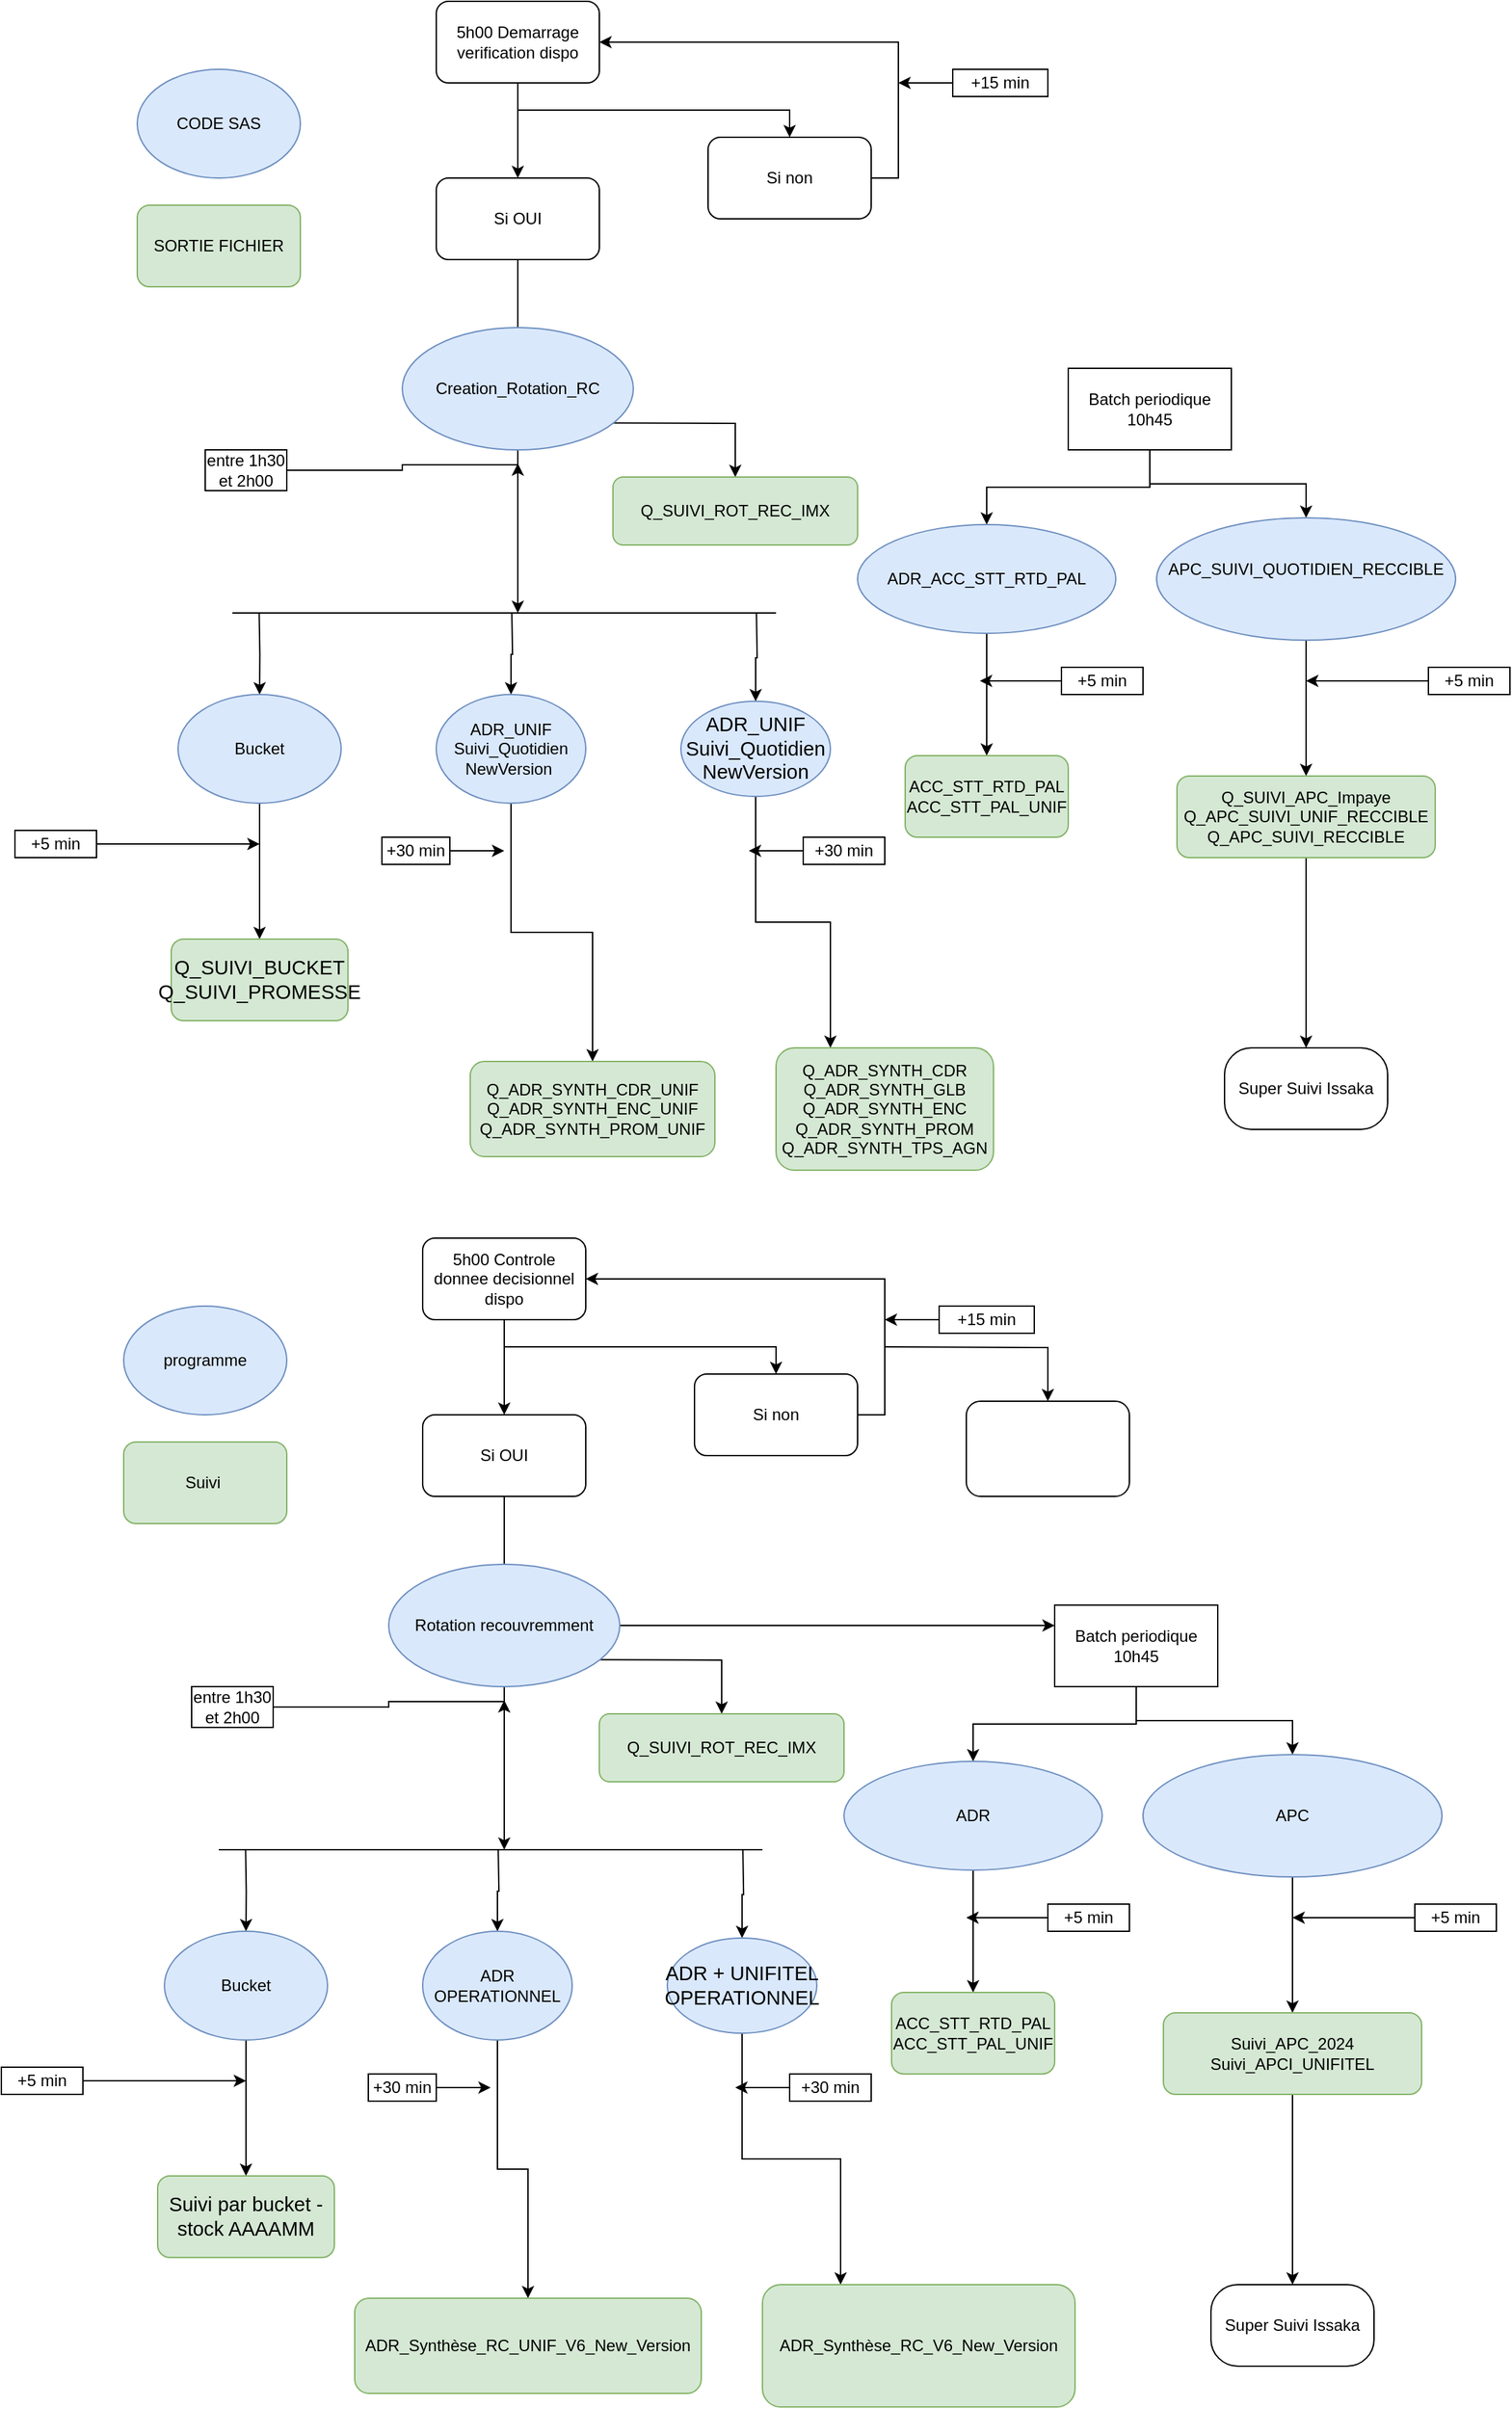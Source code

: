 <mxfile version="24.7.6">
  <diagram name="Page-1" id="-a0-zAkRaLJkd7rUqVzm">
    <mxGraphModel dx="1395" dy="2015" grid="1" gridSize="10" guides="1" tooltips="1" connect="1" arrows="1" fold="1" page="1" pageScale="1" pageWidth="1527" pageHeight="1169" math="0" shadow="0">
      <root>
        <mxCell id="0" />
        <mxCell id="1" parent="0" />
        <mxCell id="X-31tRASMu3qVLpS4dHG-3" value="" style="edgeStyle=orthogonalEdgeStyle;rounded=0;orthogonalLoop=1;jettySize=auto;html=1;" parent="1" source="X-31tRASMu3qVLpS4dHG-1" target="X-31tRASMu3qVLpS4dHG-2" edge="1">
          <mxGeometry relative="1" as="geometry" />
        </mxCell>
        <mxCell id="X-31tRASMu3qVLpS4dHG-1" value="5h00 Demarrage verification dispo" style="rounded=1;whiteSpace=wrap;html=1;" parent="1" vertex="1">
          <mxGeometry x="420" y="-310" width="120" height="60" as="geometry" />
        </mxCell>
        <mxCell id="X-31tRASMu3qVLpS4dHG-5" value="" style="edgeStyle=orthogonalEdgeStyle;rounded=0;orthogonalLoop=1;jettySize=auto;html=1;" parent="1" source="X-31tRASMu3qVLpS4dHG-2" edge="1">
          <mxGeometry relative="1" as="geometry">
            <mxPoint x="480" y="-60" as="targetPoint" />
          </mxGeometry>
        </mxCell>
        <mxCell id="X-31tRASMu3qVLpS4dHG-2" value="Si OUI" style="whiteSpace=wrap;html=1;rounded=1;" parent="1" vertex="1">
          <mxGeometry x="420" y="-180" width="120" height="60" as="geometry" />
        </mxCell>
        <mxCell id="X-31tRASMu3qVLpS4dHG-12" value="" style="edgeStyle=orthogonalEdgeStyle;rounded=0;orthogonalLoop=1;jettySize=auto;html=1;" parent="1" target="X-31tRASMu3qVLpS4dHG-11" edge="1">
          <mxGeometry relative="1" as="geometry">
            <mxPoint x="480" as="sourcePoint" />
          </mxGeometry>
        </mxCell>
        <mxCell id="X-31tRASMu3qVLpS4dHG-7" style="edgeStyle=orthogonalEdgeStyle;rounded=0;orthogonalLoop=1;jettySize=auto;html=1;exitX=0.5;exitY=1;exitDx=0;exitDy=0;entryX=0.5;entryY=0;entryDx=0;entryDy=0;" parent="1" source="X-31tRASMu3qVLpS4dHG-1" target="X-31tRASMu3qVLpS4dHG-6" edge="1">
          <mxGeometry relative="1" as="geometry" />
        </mxCell>
        <mxCell id="X-31tRASMu3qVLpS4dHG-8" style="edgeStyle=orthogonalEdgeStyle;rounded=0;orthogonalLoop=1;jettySize=auto;html=1;exitX=1;exitY=0.5;exitDx=0;exitDy=0;entryX=1;entryY=0.5;entryDx=0;entryDy=0;" parent="1" source="X-31tRASMu3qVLpS4dHG-6" target="X-31tRASMu3qVLpS4dHG-1" edge="1">
          <mxGeometry relative="1" as="geometry" />
        </mxCell>
        <mxCell id="X-31tRASMu3qVLpS4dHG-6" value="Si non" style="rounded=1;whiteSpace=wrap;html=1;" parent="1" vertex="1">
          <mxGeometry x="620" y="-210" width="120" height="60" as="geometry" />
        </mxCell>
        <mxCell id="X-31tRASMu3qVLpS4dHG-10" style="edgeStyle=orthogonalEdgeStyle;rounded=0;orthogonalLoop=1;jettySize=auto;html=1;" parent="1" source="X-31tRASMu3qVLpS4dHG-9" edge="1">
          <mxGeometry relative="1" as="geometry">
            <mxPoint x="760" y="-250" as="targetPoint" />
          </mxGeometry>
        </mxCell>
        <mxCell id="X-31tRASMu3qVLpS4dHG-9" value="+15 min" style="rounded=0;whiteSpace=wrap;html=1;" parent="1" vertex="1">
          <mxGeometry x="800" y="-260" width="70" height="20" as="geometry" />
        </mxCell>
        <mxCell id="X-31tRASMu3qVLpS4dHG-11" value="&lt;span dir=&quot;ltr&quot; class=&quot;ui-provider a b c d e f g h i j k l m n o p q r s t u v w x y z ab ac ae af ag ah ai aj ak&quot;&gt;Q_SUIVI_ROT_REC_IMX&lt;/span&gt;" style="rounded=1;whiteSpace=wrap;html=1;fillColor=#d5e8d4;strokeColor=#82b366;" parent="1" vertex="1">
          <mxGeometry x="550" y="40" width="180" height="50" as="geometry" />
        </mxCell>
        <mxCell id="X-31tRASMu3qVLpS4dHG-14" style="edgeStyle=orthogonalEdgeStyle;rounded=0;orthogonalLoop=1;jettySize=auto;html=1;" parent="1" source="X-31tRASMu3qVLpS4dHG-13" edge="1">
          <mxGeometry relative="1" as="geometry">
            <mxPoint x="480" y="30" as="targetPoint" />
            <Array as="points">
              <mxPoint x="395" y="35" />
              <mxPoint x="395" y="31" />
            </Array>
          </mxGeometry>
        </mxCell>
        <mxCell id="X-31tRASMu3qVLpS4dHG-13" value="entre 1h30 et 2h00" style="rounded=0;whiteSpace=wrap;html=1;" parent="1" vertex="1">
          <mxGeometry x="250" y="20" width="60" height="30" as="geometry" />
        </mxCell>
        <mxCell id="X-31tRASMu3qVLpS4dHG-27" value="Super Suivi Issaka" style="whiteSpace=wrap;html=1;rounded=1;arcSize=33;" parent="1" vertex="1">
          <mxGeometry x="1000" y="460" width="120" height="60" as="geometry" />
        </mxCell>
        <mxCell id="QnKmiuLsf_0pgqNiHcF8-60" style="edgeStyle=orthogonalEdgeStyle;rounded=0;orthogonalLoop=1;jettySize=auto;html=1;" edge="1" parent="1" source="X-31tRASMu3qVLpS4dHG-30">
          <mxGeometry relative="1" as="geometry">
            <mxPoint x="470" y="315" as="targetPoint" />
          </mxGeometry>
        </mxCell>
        <mxCell id="X-31tRASMu3qVLpS4dHG-30" value="+30 min" style="rounded=0;whiteSpace=wrap;html=1;" parent="1" vertex="1">
          <mxGeometry x="380" y="305" width="50" height="20" as="geometry" />
        </mxCell>
        <mxCell id="X-31tRASMu3qVLpS4dHG-39" style="edgeStyle=orthogonalEdgeStyle;rounded=0;orthogonalLoop=1;jettySize=auto;html=1;" parent="1" source="X-31tRASMu3qVLpS4dHG-33" edge="1">
          <mxGeometry relative="1" as="geometry">
            <mxPoint x="290" y="310" as="targetPoint" />
          </mxGeometry>
        </mxCell>
        <mxCell id="X-31tRASMu3qVLpS4dHG-33" value="+5 min" style="rounded=0;whiteSpace=wrap;html=1;" parent="1" vertex="1">
          <mxGeometry x="110" y="300" width="60" height="20" as="geometry" />
        </mxCell>
        <mxCell id="QnKmiuLsf_0pgqNiHcF8-50" style="edgeStyle=orthogonalEdgeStyle;rounded=0;orthogonalLoop=1;jettySize=auto;html=1;" edge="1" parent="1" source="QnKmiuLsf_0pgqNiHcF8-1">
          <mxGeometry relative="1" as="geometry">
            <mxPoint x="480" y="140" as="targetPoint" />
          </mxGeometry>
        </mxCell>
        <mxCell id="QnKmiuLsf_0pgqNiHcF8-1" value="Creation_Rotation_RC" style="ellipse;whiteSpace=wrap;html=1;fillColor=#dae8fc;strokeColor=#6c8ebf;" vertex="1" parent="1">
          <mxGeometry x="395" y="-70" width="170" height="90" as="geometry" />
        </mxCell>
        <mxCell id="QnKmiuLsf_0pgqNiHcF8-4" value="" style="edgeStyle=orthogonalEdgeStyle;rounded=0;orthogonalLoop=1;jettySize=auto;html=1;" edge="1" parent="1" source="QnKmiuLsf_0pgqNiHcF8-2" target="QnKmiuLsf_0pgqNiHcF8-3">
          <mxGeometry relative="1" as="geometry" />
        </mxCell>
        <mxCell id="QnKmiuLsf_0pgqNiHcF8-52" style="edgeStyle=orthogonalEdgeStyle;rounded=0;orthogonalLoop=1;jettySize=auto;html=1;exitX=0.5;exitY=0;exitDx=0;exitDy=0;entryX=0.5;entryY=0;entryDx=0;entryDy=0;" edge="1" parent="1" target="QnKmiuLsf_0pgqNiHcF8-2">
          <mxGeometry relative="1" as="geometry">
            <mxPoint x="289.706" y="140" as="sourcePoint" />
          </mxGeometry>
        </mxCell>
        <mxCell id="QnKmiuLsf_0pgqNiHcF8-2" value="Bucket" style="ellipse;whiteSpace=wrap;html=1;fillColor=#dae8fc;strokeColor=#6c8ebf;" vertex="1" parent="1">
          <mxGeometry x="230" y="200" width="120" height="80" as="geometry" />
        </mxCell>
        <mxCell id="QnKmiuLsf_0pgqNiHcF8-3" value="&lt;span style=&quot;font-size:11.0pt;font-family:&amp;quot;Calibri&amp;quot;,sans-serif;&lt;br/&gt;mso-ascii-theme-font:minor-latin;mso-fareast-font-family:Calibri;mso-fareast-theme-font:&lt;br/&gt;minor-latin;mso-hansi-theme-font:minor-latin;mso-bidi-font-family:&amp;quot;Times New Roman&amp;quot;;&lt;br/&gt;mso-bidi-theme-font:minor-bidi;mso-ansi-language:FR;mso-fareast-language:EN-US;&lt;br/&gt;mso-bidi-language:AR-SA&quot;&gt;Q_SUIVI_BUCKET&lt;br&gt;&lt;/span&gt;&lt;span style=&quot;font-size:11.0pt;font-family:&amp;quot;Calibri&amp;quot;,sans-serif;&lt;br/&gt;mso-ascii-theme-font:minor-latin;mso-fareast-font-family:Calibri;mso-fareast-theme-font:&lt;br/&gt;minor-latin;mso-hansi-theme-font:minor-latin;mso-bidi-font-family:&amp;quot;Times New Roman&amp;quot;;&lt;br/&gt;mso-bidi-theme-font:minor-bidi;mso-ansi-language:FR;mso-fareast-language:EN-US;&lt;br/&gt;mso-bidi-language:AR-SA&quot;&gt;Q_SUIVI_PROMESSE&lt;/span&gt;&lt;span style=&quot;font-size:11.0pt;font-family:&amp;quot;Calibri&amp;quot;,sans-serif;&lt;br/&gt;mso-ascii-theme-font:minor-latin;mso-fareast-font-family:Calibri;mso-fareast-theme-font:&lt;br/&gt;minor-latin;mso-hansi-theme-font:minor-latin;mso-bidi-font-family:&amp;quot;Times New Roman&amp;quot;;&lt;br/&gt;mso-bidi-theme-font:minor-bidi;mso-ansi-language:FR;mso-fareast-language:EN-US;&lt;br/&gt;mso-bidi-language:AR-SA&quot;&gt;&lt;br&gt;&lt;/span&gt;" style="rounded=1;whiteSpace=wrap;html=1;fillColor=#d5e8d4;strokeColor=#82b366;" vertex="1" parent="1">
          <mxGeometry x="225" y="380" width="130" height="60" as="geometry" />
        </mxCell>
        <mxCell id="QnKmiuLsf_0pgqNiHcF8-31" style="edgeStyle=orthogonalEdgeStyle;rounded=0;orthogonalLoop=1;jettySize=auto;html=1;entryX=0.5;entryY=0;entryDx=0;entryDy=0;" edge="1" parent="1" source="QnKmiuLsf_0pgqNiHcF8-5" target="QnKmiuLsf_0pgqNiHcF8-8">
          <mxGeometry relative="1" as="geometry" />
        </mxCell>
        <mxCell id="QnKmiuLsf_0pgqNiHcF8-53" style="edgeStyle=orthogonalEdgeStyle;rounded=0;orthogonalLoop=1;jettySize=auto;html=1;exitX=0.5;exitY=0;exitDx=0;exitDy=0;entryX=0.5;entryY=0;entryDx=0;entryDy=0;" edge="1" parent="1" target="QnKmiuLsf_0pgqNiHcF8-5">
          <mxGeometry relative="1" as="geometry">
            <mxPoint x="475.588" y="140" as="sourcePoint" />
          </mxGeometry>
        </mxCell>
        <mxCell id="QnKmiuLsf_0pgqNiHcF8-5" value="&lt;p class=&quot;MsoListParagraph&quot;&gt;ADR_UNIF Suivi_Quotidien&lt;br&gt;NewVersion&amp;nbsp;&lt;br&gt;&lt;/p&gt;" style="ellipse;whiteSpace=wrap;html=1;fillColor=#dae8fc;strokeColor=#6c8ebf;" vertex="1" parent="1">
          <mxGeometry x="420" y="200" width="110" height="80" as="geometry" />
        </mxCell>
        <mxCell id="QnKmiuLsf_0pgqNiHcF8-8" value="Q_ADR_SYNTH_CDR_UNIF&lt;div&gt;Q_ADR_SYNTH_ENC_UNIF&lt;br&gt;&lt;/div&gt;&lt;div&gt;Q_ADR_SYNTH_PROM_UNIF&lt;br&gt;&lt;/div&gt;" style="rounded=1;whiteSpace=wrap;html=1;fillColor=#d5e8d4;strokeColor=#82b366;" vertex="1" parent="1">
          <mxGeometry x="445" y="470" width="180" height="70" as="geometry" />
        </mxCell>
        <mxCell id="QnKmiuLsf_0pgqNiHcF8-17" value="Batch periodique 10h45" style="rounded=0;whiteSpace=wrap;html=1;" vertex="1" parent="1">
          <mxGeometry x="885" y="-40" width="120" height="60" as="geometry" />
        </mxCell>
        <mxCell id="QnKmiuLsf_0pgqNiHcF8-27" value="" style="edgeStyle=orthogonalEdgeStyle;rounded=0;orthogonalLoop=1;jettySize=auto;html=1;" edge="1" parent="1" source="QnKmiuLsf_0pgqNiHcF8-19" target="QnKmiuLsf_0pgqNiHcF8-26">
          <mxGeometry relative="1" as="geometry" />
        </mxCell>
        <mxCell id="QnKmiuLsf_0pgqNiHcF8-44" style="edgeStyle=orthogonalEdgeStyle;rounded=0;orthogonalLoop=1;jettySize=auto;html=1;exitX=0.5;exitY=1;exitDx=0;exitDy=0;entryX=0.5;entryY=0;entryDx=0;entryDy=0;" edge="1" parent="1" source="QnKmiuLsf_0pgqNiHcF8-17" target="QnKmiuLsf_0pgqNiHcF8-19">
          <mxGeometry relative="1" as="geometry" />
        </mxCell>
        <mxCell id="QnKmiuLsf_0pgqNiHcF8-19" value="&lt;span style=&quot;text-wrap: nowrap;&quot;&gt;APC_SUIVI_QUOTIDIEN_RECCIBLE&lt;br&gt;&lt;br&gt;&lt;/span&gt;" style="ellipse;whiteSpace=wrap;html=1;fillColor=#dae8fc;strokeColor=#6c8ebf;" vertex="1" parent="1">
          <mxGeometry x="950" y="70" width="220" height="90" as="geometry" />
        </mxCell>
        <mxCell id="QnKmiuLsf_0pgqNiHcF8-25" value="" style="edgeStyle=orthogonalEdgeStyle;rounded=0;orthogonalLoop=1;jettySize=auto;html=1;" edge="1" parent="1" source="QnKmiuLsf_0pgqNiHcF8-20" target="QnKmiuLsf_0pgqNiHcF8-24">
          <mxGeometry relative="1" as="geometry" />
        </mxCell>
        <mxCell id="QnKmiuLsf_0pgqNiHcF8-45" style="edgeStyle=orthogonalEdgeStyle;rounded=0;orthogonalLoop=1;jettySize=auto;html=1;exitX=0.5;exitY=1;exitDx=0;exitDy=0;entryX=0.5;entryY=0;entryDx=0;entryDy=0;" edge="1" parent="1" source="QnKmiuLsf_0pgqNiHcF8-17" target="QnKmiuLsf_0pgqNiHcF8-20">
          <mxGeometry relative="1" as="geometry" />
        </mxCell>
        <mxCell id="QnKmiuLsf_0pgqNiHcF8-20" value="&lt;span style=&quot;text-wrap: nowrap;&quot;&gt;ADR_ACC_STT_RTD_PAL&lt;/span&gt;" style="ellipse;whiteSpace=wrap;html=1;fillColor=#dae8fc;strokeColor=#6c8ebf;" vertex="1" parent="1">
          <mxGeometry x="730" y="75" width="190" height="80" as="geometry" />
        </mxCell>
        <mxCell id="QnKmiuLsf_0pgqNiHcF8-24" value="ACC_STT_RTD_PAL&lt;br&gt;ACC_STT_PAL_UNIF" style="rounded=1;whiteSpace=wrap;html=1;fillColor=#d5e8d4;strokeColor=#82b366;" vertex="1" parent="1">
          <mxGeometry x="765" y="245" width="120" height="60" as="geometry" />
        </mxCell>
        <mxCell id="QnKmiuLsf_0pgqNiHcF8-30" style="edgeStyle=orthogonalEdgeStyle;rounded=0;orthogonalLoop=1;jettySize=auto;html=1;entryX=0.5;entryY=0;entryDx=0;entryDy=0;" edge="1" parent="1" source="QnKmiuLsf_0pgqNiHcF8-26" target="X-31tRASMu3qVLpS4dHG-27">
          <mxGeometry relative="1" as="geometry" />
        </mxCell>
        <mxCell id="QnKmiuLsf_0pgqNiHcF8-26" value="Q_SUIVI_APC_Impaye&lt;br&gt;Q_APC_SUIVI_UNIF_RECCIBLE&lt;br&gt;Q_APC_SUIVI_RECCIBLE" style="rounded=1;whiteSpace=wrap;html=1;fillColor=#d5e8d4;strokeColor=#82b366;" vertex="1" parent="1">
          <mxGeometry x="965" y="260" width="190" height="60" as="geometry" />
        </mxCell>
        <mxCell id="QnKmiuLsf_0pgqNiHcF8-38" style="edgeStyle=orthogonalEdgeStyle;rounded=0;orthogonalLoop=1;jettySize=auto;html=1;" edge="1" parent="1" source="QnKmiuLsf_0pgqNiHcF8-34">
          <mxGeometry relative="1" as="geometry">
            <mxPoint x="820" y="190" as="targetPoint" />
          </mxGeometry>
        </mxCell>
        <mxCell id="QnKmiuLsf_0pgqNiHcF8-34" value="+5 min" style="rounded=0;whiteSpace=wrap;html=1;" vertex="1" parent="1">
          <mxGeometry x="880" y="180" width="60" height="20" as="geometry" />
        </mxCell>
        <mxCell id="QnKmiuLsf_0pgqNiHcF8-36" style="edgeStyle=orthogonalEdgeStyle;rounded=0;orthogonalLoop=1;jettySize=auto;html=1;" edge="1" parent="1" source="QnKmiuLsf_0pgqNiHcF8-35">
          <mxGeometry relative="1" as="geometry">
            <mxPoint x="1060" y="190" as="targetPoint" />
          </mxGeometry>
        </mxCell>
        <mxCell id="QnKmiuLsf_0pgqNiHcF8-35" value="+5 min" style="rounded=0;whiteSpace=wrap;html=1;" vertex="1" parent="1">
          <mxGeometry x="1150" y="180" width="60" height="20" as="geometry" />
        </mxCell>
        <mxCell id="QnKmiuLsf_0pgqNiHcF8-48" style="edgeStyle=orthogonalEdgeStyle;rounded=0;orthogonalLoop=1;jettySize=auto;html=1;exitX=0.5;exitY=1;exitDx=0;exitDy=0;entryX=0.25;entryY=0;entryDx=0;entryDy=0;" edge="1" parent="1" source="QnKmiuLsf_0pgqNiHcF8-39" target="QnKmiuLsf_0pgqNiHcF8-42">
          <mxGeometry relative="1" as="geometry" />
        </mxCell>
        <mxCell id="QnKmiuLsf_0pgqNiHcF8-54" style="edgeStyle=orthogonalEdgeStyle;rounded=0;orthogonalLoop=1;jettySize=auto;html=1;exitX=0.5;exitY=0;exitDx=0;exitDy=0;entryX=0.5;entryY=0;entryDx=0;entryDy=0;" edge="1" parent="1" target="QnKmiuLsf_0pgqNiHcF8-39">
          <mxGeometry relative="1" as="geometry">
            <mxPoint x="655.588" y="140" as="sourcePoint" />
          </mxGeometry>
        </mxCell>
        <mxCell id="QnKmiuLsf_0pgqNiHcF8-39" value="&lt;span style=&quot;background-color: initial; font-family: Calibri, sans-serif; font-size: 11pt;&quot;&gt;ADR_UNIF&lt;br&gt;Suivi_Quotidien NewVersion&lt;/span&gt;" style="ellipse;whiteSpace=wrap;html=1;fillColor=#dae8fc;strokeColor=#6c8ebf;" vertex="1" parent="1">
          <mxGeometry x="600" y="205" width="110" height="70" as="geometry" />
        </mxCell>
        <mxCell id="QnKmiuLsf_0pgqNiHcF8-42" value="Q_ADR_SYNTH_CDR&lt;br&gt;Q_ADR_SYNTH_GLB&lt;br&gt;Q_ADR_SYNTH_ENC&lt;br&gt;Q_ADR_SYNTH_PROM&lt;br&gt;Q_ADR_SYNTH_TPS_AGN" style="rounded=1;whiteSpace=wrap;html=1;fillColor=#d5e8d4;strokeColor=#82b366;" vertex="1" parent="1">
          <mxGeometry x="670" y="460" width="160" height="90" as="geometry" />
        </mxCell>
        <mxCell id="QnKmiuLsf_0pgqNiHcF8-46" value="CODE SAS" style="ellipse;whiteSpace=wrap;html=1;fillColor=#dae8fc;strokeColor=#6c8ebf;" vertex="1" parent="1">
          <mxGeometry x="200" y="-260" width="120" height="80" as="geometry" />
        </mxCell>
        <mxCell id="QnKmiuLsf_0pgqNiHcF8-47" value="SORTIE FICHIER" style="rounded=1;whiteSpace=wrap;html=1;fillColor=#d5e8d4;strokeColor=#82b366;" vertex="1" parent="1">
          <mxGeometry x="200" y="-160" width="120" height="60" as="geometry" />
        </mxCell>
        <mxCell id="QnKmiuLsf_0pgqNiHcF8-51" value="" style="endArrow=none;html=1;rounded=0;" edge="1" parent="1">
          <mxGeometry width="50" height="50" relative="1" as="geometry">
            <mxPoint x="270" y="140" as="sourcePoint" />
            <mxPoint x="670" y="140" as="targetPoint" />
          </mxGeometry>
        </mxCell>
        <mxCell id="QnKmiuLsf_0pgqNiHcF8-59" style="edgeStyle=orthogonalEdgeStyle;rounded=0;orthogonalLoop=1;jettySize=auto;html=1;" edge="1" parent="1" source="QnKmiuLsf_0pgqNiHcF8-58">
          <mxGeometry relative="1" as="geometry">
            <mxPoint x="650" y="315" as="targetPoint" />
          </mxGeometry>
        </mxCell>
        <mxCell id="QnKmiuLsf_0pgqNiHcF8-58" value="+30 min" style="rounded=0;whiteSpace=wrap;html=1;" vertex="1" parent="1">
          <mxGeometry x="690" y="305" width="60" height="20" as="geometry" />
        </mxCell>
        <mxCell id="QnKmiuLsf_0pgqNiHcF8-61" value="" style="edgeStyle=orthogonalEdgeStyle;rounded=0;orthogonalLoop=1;jettySize=auto;html=1;" edge="1" parent="1" source="QnKmiuLsf_0pgqNiHcF8-62" target="QnKmiuLsf_0pgqNiHcF8-64">
          <mxGeometry relative="1" as="geometry" />
        </mxCell>
        <mxCell id="QnKmiuLsf_0pgqNiHcF8-62" value="5h00 Controle donnee decisionnel dispo" style="rounded=1;whiteSpace=wrap;html=1;" vertex="1" parent="1">
          <mxGeometry x="410" y="600" width="120" height="60" as="geometry" />
        </mxCell>
        <mxCell id="QnKmiuLsf_0pgqNiHcF8-63" value="" style="edgeStyle=orthogonalEdgeStyle;rounded=0;orthogonalLoop=1;jettySize=auto;html=1;" edge="1" parent="1" source="QnKmiuLsf_0pgqNiHcF8-64">
          <mxGeometry relative="1" as="geometry">
            <mxPoint x="470" y="850" as="targetPoint" />
          </mxGeometry>
        </mxCell>
        <mxCell id="QnKmiuLsf_0pgqNiHcF8-64" value="Si OUI" style="whiteSpace=wrap;html=1;rounded=1;" vertex="1" parent="1">
          <mxGeometry x="410" y="730" width="120" height="60" as="geometry" />
        </mxCell>
        <mxCell id="QnKmiuLsf_0pgqNiHcF8-65" value="" style="edgeStyle=orthogonalEdgeStyle;rounded=0;orthogonalLoop=1;jettySize=auto;html=1;" edge="1" parent="1" target="QnKmiuLsf_0pgqNiHcF8-71">
          <mxGeometry relative="1" as="geometry">
            <mxPoint x="470" y="910" as="sourcePoint" />
          </mxGeometry>
        </mxCell>
        <mxCell id="QnKmiuLsf_0pgqNiHcF8-66" style="edgeStyle=orthogonalEdgeStyle;rounded=0;orthogonalLoop=1;jettySize=auto;html=1;exitX=0.5;exitY=1;exitDx=0;exitDy=0;entryX=0.5;entryY=0;entryDx=0;entryDy=0;" edge="1" parent="1" source="QnKmiuLsf_0pgqNiHcF8-62" target="QnKmiuLsf_0pgqNiHcF8-68">
          <mxGeometry relative="1" as="geometry" />
        </mxCell>
        <mxCell id="QnKmiuLsf_0pgqNiHcF8-67" style="edgeStyle=orthogonalEdgeStyle;rounded=0;orthogonalLoop=1;jettySize=auto;html=1;exitX=1;exitY=0.5;exitDx=0;exitDy=0;entryX=1;entryY=0.5;entryDx=0;entryDy=0;" edge="1" parent="1" source="QnKmiuLsf_0pgqNiHcF8-68" target="QnKmiuLsf_0pgqNiHcF8-62">
          <mxGeometry relative="1" as="geometry" />
        </mxCell>
        <mxCell id="QnKmiuLsf_0pgqNiHcF8-68" value="Si non" style="rounded=1;whiteSpace=wrap;html=1;" vertex="1" parent="1">
          <mxGeometry x="610" y="700" width="120" height="60" as="geometry" />
        </mxCell>
        <mxCell id="QnKmiuLsf_0pgqNiHcF8-69" style="edgeStyle=orthogonalEdgeStyle;rounded=0;orthogonalLoop=1;jettySize=auto;html=1;" edge="1" parent="1" source="QnKmiuLsf_0pgqNiHcF8-70">
          <mxGeometry relative="1" as="geometry">
            <mxPoint x="750" y="660" as="targetPoint" />
          </mxGeometry>
        </mxCell>
        <mxCell id="QnKmiuLsf_0pgqNiHcF8-70" value="+15 min" style="rounded=0;whiteSpace=wrap;html=1;" vertex="1" parent="1">
          <mxGeometry x="790" y="650" width="70" height="20" as="geometry" />
        </mxCell>
        <mxCell id="QnKmiuLsf_0pgqNiHcF8-71" value="&lt;span dir=&quot;ltr&quot; class=&quot;ui-provider a b c d e f g h i j k l m n o p q r s t u v w x y z ab ac ae af ag ah ai aj ak&quot;&gt;Q_SUIVI_ROT_REC_IMX&lt;/span&gt;" style="rounded=1;whiteSpace=wrap;html=1;fillColor=#d5e8d4;strokeColor=#82b366;" vertex="1" parent="1">
          <mxGeometry x="540" y="950" width="180" height="50" as="geometry" />
        </mxCell>
        <mxCell id="QnKmiuLsf_0pgqNiHcF8-72" style="edgeStyle=orthogonalEdgeStyle;rounded=0;orthogonalLoop=1;jettySize=auto;html=1;" edge="1" parent="1" source="QnKmiuLsf_0pgqNiHcF8-73">
          <mxGeometry relative="1" as="geometry">
            <mxPoint x="470" y="940" as="targetPoint" />
            <Array as="points">
              <mxPoint x="385" y="945" />
              <mxPoint x="385" y="941" />
            </Array>
          </mxGeometry>
        </mxCell>
        <mxCell id="QnKmiuLsf_0pgqNiHcF8-73" value="entre 1h30 et 2h00" style="rounded=0;whiteSpace=wrap;html=1;" vertex="1" parent="1">
          <mxGeometry x="240" y="930" width="60" height="30" as="geometry" />
        </mxCell>
        <mxCell id="QnKmiuLsf_0pgqNiHcF8-74" value="Super Suivi Issaka" style="whiteSpace=wrap;html=1;rounded=1;arcSize=33;" vertex="1" parent="1">
          <mxGeometry x="990" y="1370" width="120" height="60" as="geometry" />
        </mxCell>
        <mxCell id="QnKmiuLsf_0pgqNiHcF8-75" style="edgeStyle=orthogonalEdgeStyle;rounded=0;orthogonalLoop=1;jettySize=auto;html=1;" edge="1" parent="1" source="QnKmiuLsf_0pgqNiHcF8-76">
          <mxGeometry relative="1" as="geometry">
            <mxPoint x="460" y="1225" as="targetPoint" />
          </mxGeometry>
        </mxCell>
        <mxCell id="QnKmiuLsf_0pgqNiHcF8-76" value="+30 min" style="rounded=0;whiteSpace=wrap;html=1;" vertex="1" parent="1">
          <mxGeometry x="370" y="1215" width="50" height="20" as="geometry" />
        </mxCell>
        <mxCell id="QnKmiuLsf_0pgqNiHcF8-77" style="edgeStyle=orthogonalEdgeStyle;rounded=0;orthogonalLoop=1;jettySize=auto;html=1;" edge="1" parent="1" source="QnKmiuLsf_0pgqNiHcF8-78">
          <mxGeometry relative="1" as="geometry">
            <mxPoint x="280" y="1220" as="targetPoint" />
          </mxGeometry>
        </mxCell>
        <mxCell id="QnKmiuLsf_0pgqNiHcF8-78" value="+5 min" style="rounded=0;whiteSpace=wrap;html=1;" vertex="1" parent="1">
          <mxGeometry x="100" y="1210" width="60" height="20" as="geometry" />
        </mxCell>
        <mxCell id="QnKmiuLsf_0pgqNiHcF8-79" style="edgeStyle=orthogonalEdgeStyle;rounded=0;orthogonalLoop=1;jettySize=auto;html=1;" edge="1" parent="1" source="QnKmiuLsf_0pgqNiHcF8-80">
          <mxGeometry relative="1" as="geometry">
            <mxPoint x="470" y="1050" as="targetPoint" />
          </mxGeometry>
        </mxCell>
        <mxCell id="QnKmiuLsf_0pgqNiHcF8-116" style="edgeStyle=orthogonalEdgeStyle;rounded=0;orthogonalLoop=1;jettySize=auto;html=1;exitX=1;exitY=0.5;exitDx=0;exitDy=0;entryX=0;entryY=0.25;entryDx=0;entryDy=0;" edge="1" parent="1" source="QnKmiuLsf_0pgqNiHcF8-80" target="QnKmiuLsf_0pgqNiHcF8-89">
          <mxGeometry relative="1" as="geometry" />
        </mxCell>
        <mxCell id="QnKmiuLsf_0pgqNiHcF8-80" value="Rotation recouvremment" style="ellipse;whiteSpace=wrap;html=1;fillColor=#dae8fc;strokeColor=#6c8ebf;" vertex="1" parent="1">
          <mxGeometry x="385" y="840" width="170" height="90" as="geometry" />
        </mxCell>
        <mxCell id="QnKmiuLsf_0pgqNiHcF8-81" value="" style="edgeStyle=orthogonalEdgeStyle;rounded=0;orthogonalLoop=1;jettySize=auto;html=1;" edge="1" parent="1" source="QnKmiuLsf_0pgqNiHcF8-83" target="QnKmiuLsf_0pgqNiHcF8-84">
          <mxGeometry relative="1" as="geometry" />
        </mxCell>
        <mxCell id="QnKmiuLsf_0pgqNiHcF8-82" style="edgeStyle=orthogonalEdgeStyle;rounded=0;orthogonalLoop=1;jettySize=auto;html=1;exitX=0.5;exitY=0;exitDx=0;exitDy=0;entryX=0.5;entryY=0;entryDx=0;entryDy=0;" edge="1" parent="1" target="QnKmiuLsf_0pgqNiHcF8-83">
          <mxGeometry relative="1" as="geometry">
            <mxPoint x="279.706" y="1050" as="sourcePoint" />
          </mxGeometry>
        </mxCell>
        <mxCell id="QnKmiuLsf_0pgqNiHcF8-83" value="Bucket" style="ellipse;whiteSpace=wrap;html=1;fillColor=#dae8fc;strokeColor=#6c8ebf;" vertex="1" parent="1">
          <mxGeometry x="220" y="1110" width="120" height="80" as="geometry" />
        </mxCell>
        <mxCell id="QnKmiuLsf_0pgqNiHcF8-84" value="&lt;font face=&quot;Calibri, sans-serif&quot;&gt;&lt;span style=&quot;font-size: 14.667px;&quot;&gt;Suivi par bucket - stock AAAAMM&lt;/span&gt;&lt;/font&gt;" style="rounded=1;whiteSpace=wrap;html=1;fillColor=#d5e8d4;strokeColor=#82b366;" vertex="1" parent="1">
          <mxGeometry x="215" y="1290" width="130" height="60" as="geometry" />
        </mxCell>
        <mxCell id="QnKmiuLsf_0pgqNiHcF8-85" style="edgeStyle=orthogonalEdgeStyle;rounded=0;orthogonalLoop=1;jettySize=auto;html=1;entryX=0.5;entryY=0;entryDx=0;entryDy=0;" edge="1" parent="1" source="QnKmiuLsf_0pgqNiHcF8-87" target="QnKmiuLsf_0pgqNiHcF8-88">
          <mxGeometry relative="1" as="geometry" />
        </mxCell>
        <mxCell id="QnKmiuLsf_0pgqNiHcF8-86" style="edgeStyle=orthogonalEdgeStyle;rounded=0;orthogonalLoop=1;jettySize=auto;html=1;exitX=0.5;exitY=0;exitDx=0;exitDy=0;entryX=0.5;entryY=0;entryDx=0;entryDy=0;" edge="1" parent="1" target="QnKmiuLsf_0pgqNiHcF8-87">
          <mxGeometry relative="1" as="geometry">
            <mxPoint x="465.588" y="1050" as="sourcePoint" />
          </mxGeometry>
        </mxCell>
        <mxCell id="QnKmiuLsf_0pgqNiHcF8-87" value="&lt;p class=&quot;MsoListParagraph&quot;&gt;ADR OPERATIONNEL&lt;/p&gt;" style="ellipse;whiteSpace=wrap;html=1;fillColor=#dae8fc;strokeColor=#6c8ebf;" vertex="1" parent="1">
          <mxGeometry x="410" y="1110" width="110" height="80" as="geometry" />
        </mxCell>
        <mxCell id="QnKmiuLsf_0pgqNiHcF8-88" value="&lt;div&gt;ADR_Synthèse_RC_UNIF_V6_New_Version&lt;br&gt;&lt;/div&gt;" style="rounded=1;whiteSpace=wrap;html=1;fillColor=#d5e8d4;strokeColor=#82b366;" vertex="1" parent="1">
          <mxGeometry x="360" y="1380" width="255" height="70" as="geometry" />
        </mxCell>
        <mxCell id="QnKmiuLsf_0pgqNiHcF8-89" value="Batch periodique 10h45" style="rounded=0;whiteSpace=wrap;html=1;" vertex="1" parent="1">
          <mxGeometry x="875" y="870" width="120" height="60" as="geometry" />
        </mxCell>
        <mxCell id="QnKmiuLsf_0pgqNiHcF8-90" value="" style="edgeStyle=orthogonalEdgeStyle;rounded=0;orthogonalLoop=1;jettySize=auto;html=1;" edge="1" parent="1" source="QnKmiuLsf_0pgqNiHcF8-92" target="QnKmiuLsf_0pgqNiHcF8-98">
          <mxGeometry relative="1" as="geometry" />
        </mxCell>
        <mxCell id="QnKmiuLsf_0pgqNiHcF8-91" style="edgeStyle=orthogonalEdgeStyle;rounded=0;orthogonalLoop=1;jettySize=auto;html=1;exitX=0.5;exitY=1;exitDx=0;exitDy=0;entryX=0.5;entryY=0;entryDx=0;entryDy=0;" edge="1" parent="1" source="QnKmiuLsf_0pgqNiHcF8-89" target="QnKmiuLsf_0pgqNiHcF8-92">
          <mxGeometry relative="1" as="geometry" />
        </mxCell>
        <mxCell id="QnKmiuLsf_0pgqNiHcF8-92" value="&lt;span style=&quot;text-wrap: nowrap;&quot;&gt;APC&lt;/span&gt;" style="ellipse;whiteSpace=wrap;html=1;fillColor=#dae8fc;strokeColor=#6c8ebf;" vertex="1" parent="1">
          <mxGeometry x="940" y="980" width="220" height="90" as="geometry" />
        </mxCell>
        <mxCell id="QnKmiuLsf_0pgqNiHcF8-93" value="" style="edgeStyle=orthogonalEdgeStyle;rounded=0;orthogonalLoop=1;jettySize=auto;html=1;" edge="1" parent="1" source="QnKmiuLsf_0pgqNiHcF8-95" target="QnKmiuLsf_0pgqNiHcF8-96">
          <mxGeometry relative="1" as="geometry" />
        </mxCell>
        <mxCell id="QnKmiuLsf_0pgqNiHcF8-94" style="edgeStyle=orthogonalEdgeStyle;rounded=0;orthogonalLoop=1;jettySize=auto;html=1;exitX=0.5;exitY=1;exitDx=0;exitDy=0;entryX=0.5;entryY=0;entryDx=0;entryDy=0;" edge="1" parent="1" source="QnKmiuLsf_0pgqNiHcF8-89" target="QnKmiuLsf_0pgqNiHcF8-95">
          <mxGeometry relative="1" as="geometry" />
        </mxCell>
        <mxCell id="QnKmiuLsf_0pgqNiHcF8-95" value="&lt;span style=&quot;text-wrap: nowrap;&quot;&gt;ADR&lt;/span&gt;" style="ellipse;whiteSpace=wrap;html=1;fillColor=#dae8fc;strokeColor=#6c8ebf;" vertex="1" parent="1">
          <mxGeometry x="720" y="985" width="190" height="80" as="geometry" />
        </mxCell>
        <mxCell id="QnKmiuLsf_0pgqNiHcF8-96" value="ACC_STT_RTD_PAL&lt;br&gt;ACC_STT_PAL_UNIF" style="rounded=1;whiteSpace=wrap;html=1;fillColor=#d5e8d4;strokeColor=#82b366;" vertex="1" parent="1">
          <mxGeometry x="755" y="1155" width="120" height="60" as="geometry" />
        </mxCell>
        <mxCell id="QnKmiuLsf_0pgqNiHcF8-97" style="edgeStyle=orthogonalEdgeStyle;rounded=0;orthogonalLoop=1;jettySize=auto;html=1;entryX=0.5;entryY=0;entryDx=0;entryDy=0;" edge="1" parent="1" source="QnKmiuLsf_0pgqNiHcF8-98" target="QnKmiuLsf_0pgqNiHcF8-74">
          <mxGeometry relative="1" as="geometry" />
        </mxCell>
        <mxCell id="QnKmiuLsf_0pgqNiHcF8-98" value="Suivi_APC_2024&lt;br&gt;Suivi_APCI_UNIFITEL" style="rounded=1;whiteSpace=wrap;html=1;fillColor=#d5e8d4;strokeColor=#82b366;" vertex="1" parent="1">
          <mxGeometry x="955" y="1170" width="190" height="60" as="geometry" />
        </mxCell>
        <mxCell id="QnKmiuLsf_0pgqNiHcF8-99" style="edgeStyle=orthogonalEdgeStyle;rounded=0;orthogonalLoop=1;jettySize=auto;html=1;" edge="1" parent="1" source="QnKmiuLsf_0pgqNiHcF8-100">
          <mxGeometry relative="1" as="geometry">
            <mxPoint x="810" y="1100" as="targetPoint" />
          </mxGeometry>
        </mxCell>
        <mxCell id="QnKmiuLsf_0pgqNiHcF8-100" value="+5 min" style="rounded=0;whiteSpace=wrap;html=1;" vertex="1" parent="1">
          <mxGeometry x="870" y="1090" width="60" height="20" as="geometry" />
        </mxCell>
        <mxCell id="QnKmiuLsf_0pgqNiHcF8-101" style="edgeStyle=orthogonalEdgeStyle;rounded=0;orthogonalLoop=1;jettySize=auto;html=1;" edge="1" parent="1" source="QnKmiuLsf_0pgqNiHcF8-102">
          <mxGeometry relative="1" as="geometry">
            <mxPoint x="1050" y="1100" as="targetPoint" />
          </mxGeometry>
        </mxCell>
        <mxCell id="QnKmiuLsf_0pgqNiHcF8-102" value="+5 min" style="rounded=0;whiteSpace=wrap;html=1;" vertex="1" parent="1">
          <mxGeometry x="1140" y="1090" width="60" height="20" as="geometry" />
        </mxCell>
        <mxCell id="QnKmiuLsf_0pgqNiHcF8-103" style="edgeStyle=orthogonalEdgeStyle;rounded=0;orthogonalLoop=1;jettySize=auto;html=1;exitX=0.5;exitY=1;exitDx=0;exitDy=0;entryX=0.25;entryY=0;entryDx=0;entryDy=0;" edge="1" parent="1" source="QnKmiuLsf_0pgqNiHcF8-105" target="QnKmiuLsf_0pgqNiHcF8-106">
          <mxGeometry relative="1" as="geometry" />
        </mxCell>
        <mxCell id="QnKmiuLsf_0pgqNiHcF8-104" style="edgeStyle=orthogonalEdgeStyle;rounded=0;orthogonalLoop=1;jettySize=auto;html=1;exitX=0.5;exitY=0;exitDx=0;exitDy=0;entryX=0.5;entryY=0;entryDx=0;entryDy=0;" edge="1" parent="1" target="QnKmiuLsf_0pgqNiHcF8-105">
          <mxGeometry relative="1" as="geometry">
            <mxPoint x="645.588" y="1050" as="sourcePoint" />
          </mxGeometry>
        </mxCell>
        <mxCell id="QnKmiuLsf_0pgqNiHcF8-105" value="&lt;font face=&quot;Calibri, sans-serif&quot;&gt;&lt;span style=&quot;font-size: 14.667px;&quot;&gt;ADR + UNIFITEL&lt;br&gt;OPERATIONNEL&lt;/span&gt;&lt;/font&gt;" style="ellipse;whiteSpace=wrap;html=1;fillColor=#dae8fc;strokeColor=#6c8ebf;" vertex="1" parent="1">
          <mxGeometry x="590" y="1115" width="110" height="70" as="geometry" />
        </mxCell>
        <mxCell id="QnKmiuLsf_0pgqNiHcF8-106" value="ADR_Synthèse_RC_V6_New_Version" style="rounded=1;whiteSpace=wrap;html=1;fillColor=#d5e8d4;strokeColor=#82b366;" vertex="1" parent="1">
          <mxGeometry x="660" y="1370" width="230" height="90" as="geometry" />
        </mxCell>
        <mxCell id="QnKmiuLsf_0pgqNiHcF8-107" value="programme" style="ellipse;whiteSpace=wrap;html=1;fillColor=#dae8fc;strokeColor=#6c8ebf;" vertex="1" parent="1">
          <mxGeometry x="190" y="650" width="120" height="80" as="geometry" />
        </mxCell>
        <mxCell id="QnKmiuLsf_0pgqNiHcF8-108" value="Suivi&amp;nbsp;" style="rounded=1;whiteSpace=wrap;html=1;fillColor=#d5e8d4;strokeColor=#82b366;" vertex="1" parent="1">
          <mxGeometry x="190" y="750" width="120" height="60" as="geometry" />
        </mxCell>
        <mxCell id="QnKmiuLsf_0pgqNiHcF8-109" value="" style="endArrow=none;html=1;rounded=0;" edge="1" parent="1">
          <mxGeometry width="50" height="50" relative="1" as="geometry">
            <mxPoint x="260" y="1050" as="sourcePoint" />
            <mxPoint x="660" y="1050" as="targetPoint" />
          </mxGeometry>
        </mxCell>
        <mxCell id="QnKmiuLsf_0pgqNiHcF8-110" style="edgeStyle=orthogonalEdgeStyle;rounded=0;orthogonalLoop=1;jettySize=auto;html=1;" edge="1" parent="1" source="QnKmiuLsf_0pgqNiHcF8-111">
          <mxGeometry relative="1" as="geometry">
            <mxPoint x="640" y="1225" as="targetPoint" />
          </mxGeometry>
        </mxCell>
        <mxCell id="QnKmiuLsf_0pgqNiHcF8-111" value="+30 min" style="rounded=0;whiteSpace=wrap;html=1;" vertex="1" parent="1">
          <mxGeometry x="680" y="1215" width="60" height="20" as="geometry" />
        </mxCell>
        <mxCell id="QnKmiuLsf_0pgqNiHcF8-115" style="edgeStyle=orthogonalEdgeStyle;rounded=0;orthogonalLoop=1;jettySize=auto;html=1;" edge="1" parent="1" target="QnKmiuLsf_0pgqNiHcF8-114">
          <mxGeometry relative="1" as="geometry">
            <mxPoint x="750" y="680" as="sourcePoint" />
          </mxGeometry>
        </mxCell>
        <mxCell id="QnKmiuLsf_0pgqNiHcF8-114" value="" style="rounded=1;whiteSpace=wrap;html=1;" vertex="1" parent="1">
          <mxGeometry x="810" y="720" width="120" height="70" as="geometry" />
        </mxCell>
      </root>
    </mxGraphModel>
  </diagram>
</mxfile>
